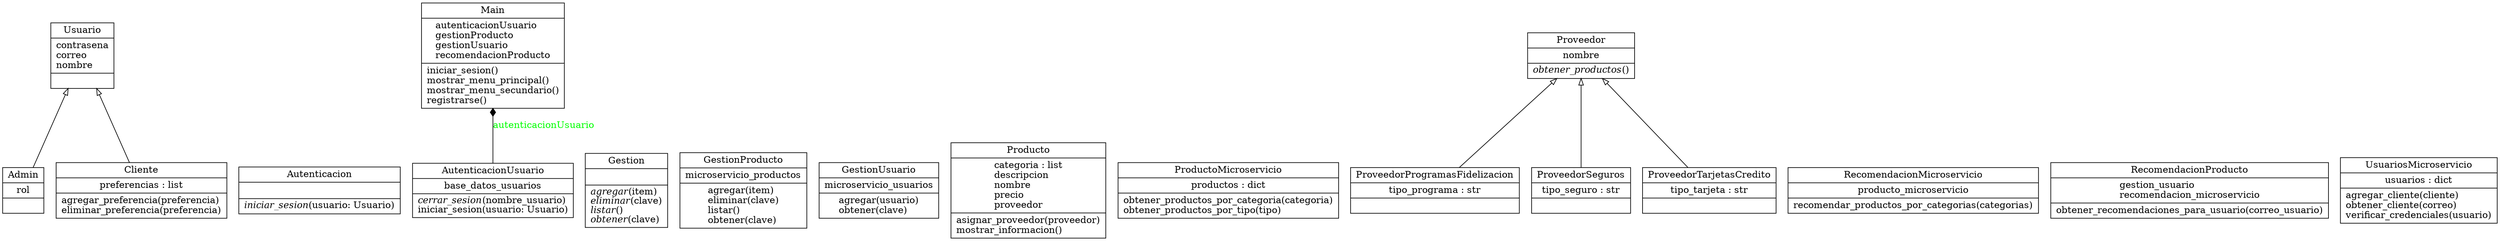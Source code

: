 digraph "classes" {
rankdir=BT
charset="utf-8"
"Usuario.Admin" [color="black", fontcolor="black", label=<{Admin|rol<br ALIGN="LEFT"/>|}>, shape="record", style="solid"];
"Autenticacion.Autenticacion" [color="black", fontcolor="black", label=<{Autenticacion|<br ALIGN="LEFT"/>|<I>iniciar_sesion</I>(usuario: Usuario)<br ALIGN="LEFT"/>}>, shape="record", style="solid"];
"AutenticacionUsuario.AutenticacionUsuario" [color="black", fontcolor="black", label=<{AutenticacionUsuario|base_datos_usuarios<br ALIGN="LEFT"/>|<I>cerrar_sesion</I>(nombre_usuario)<br ALIGN="LEFT"/>iniciar_sesion(usuario: Usuario)<br ALIGN="LEFT"/>}>, shape="record", style="solid"];
"Usuario.Cliente" [color="black", fontcolor="black", label=<{Cliente|preferencias : list<br ALIGN="LEFT"/>|agregar_preferencia(preferencia)<br ALIGN="LEFT"/>eliminar_preferencia(preferencia)<br ALIGN="LEFT"/>}>, shape="record", style="solid"];
"Gestion.Gestion" [color="black", fontcolor="black", label=<{Gestion|<br ALIGN="LEFT"/>|<I>agregar</I>(item)<br ALIGN="LEFT"/><I>eliminar</I>(clave)<br ALIGN="LEFT"/><I>listar</I>()<br ALIGN="LEFT"/><I>obtener</I>(clave)<br ALIGN="LEFT"/>}>, shape="record", style="solid"];
"GestionProducto.GestionProducto" [color="black", fontcolor="black", label=<{GestionProducto|microservicio_productos<br ALIGN="LEFT"/>|agregar(item)<br ALIGN="LEFT"/>eliminar(clave)<br ALIGN="LEFT"/>listar()<br ALIGN="LEFT"/>obtener(clave)<br ALIGN="LEFT"/>}>, shape="record", style="solid"];
"GestionUsuario.GestionUsuario" [color="black", fontcolor="black", label=<{GestionUsuario|microservicio_usuarios<br ALIGN="LEFT"/>|agregar(usuario)<br ALIGN="LEFT"/>obtener(clave)<br ALIGN="LEFT"/>}>, shape="record", style="solid"];
"main.Main" [color="black", fontcolor="black", label=<{Main|autenticacionUsuario<br ALIGN="LEFT"/>gestionProducto<br ALIGN="LEFT"/>gestionUsuario<br ALIGN="LEFT"/>recomendacionProducto<br ALIGN="LEFT"/>|iniciar_sesion()<br ALIGN="LEFT"/>mostrar_menu_principal()<br ALIGN="LEFT"/>mostrar_menu_secundario()<br ALIGN="LEFT"/>registrarse()<br ALIGN="LEFT"/>}>, shape="record", style="solid"];
"Producto.Producto" [color="black", fontcolor="black", label=<{Producto|categoria : list<br ALIGN="LEFT"/>descripcion<br ALIGN="LEFT"/>nombre<br ALIGN="LEFT"/>precio<br ALIGN="LEFT"/>proveedor<br ALIGN="LEFT"/>|asignar_proveedor(proveedor)<br ALIGN="LEFT"/>mostrar_informacion()<br ALIGN="LEFT"/>}>, shape="record", style="solid"];
"ProductoMicroservicio.ProductoMicroservicio" [color="black", fontcolor="black", label=<{ProductoMicroservicio|productos : dict<br ALIGN="LEFT"/>|obtener_productos_por_categoria(categoria)<br ALIGN="LEFT"/>obtener_productos_por_tipo(tipo)<br ALIGN="LEFT"/>}>, shape="record", style="solid"];
"Proveedor.Proveedor" [color="black", fontcolor="black", label=<{Proveedor|nombre<br ALIGN="LEFT"/>|<I>obtener_productos</I>()<br ALIGN="LEFT"/>}>, shape="record", style="solid"];
"Proveedor.ProveedorProgramasFidelizacion" [color="black", fontcolor="black", label=<{ProveedorProgramasFidelizacion|tipo_programa : str<br ALIGN="LEFT"/>|}>, shape="record", style="solid"];
"Proveedor.ProveedorSeguros" [color="black", fontcolor="black", label=<{ProveedorSeguros|tipo_seguro : str<br ALIGN="LEFT"/>|}>, shape="record", style="solid"];
"Proveedor.ProveedorTarjetasCredito" [color="black", fontcolor="black", label=<{ProveedorTarjetasCredito|tipo_tarjeta : str<br ALIGN="LEFT"/>|}>, shape="record", style="solid"];
"RecomendacionMicroservicio.RecomendacionMicroservicio" [color="black", fontcolor="black", label=<{RecomendacionMicroservicio|producto_microservicio<br ALIGN="LEFT"/>|recomendar_productos_por_categorias(categorias)<br ALIGN="LEFT"/>}>, shape="record", style="solid"];
"RecomendacionProducto.RecomendacionProducto" [color="black", fontcolor="black", label=<{RecomendacionProducto|gestion_usuario<br ALIGN="LEFT"/>recomendacion_microservicio<br ALIGN="LEFT"/>|obtener_recomendaciones_para_usuario(correo_usuario)<br ALIGN="LEFT"/>}>, shape="record", style="solid"];
"Usuario.Usuario" [color="black", fontcolor="black", label=<{Usuario|contrasena<br ALIGN="LEFT"/>correo<br ALIGN="LEFT"/>nombre<br ALIGN="LEFT"/>|}>, shape="record", style="solid"];
"UsuariosMicroservicio.UsuariosMicroservicio" [color="black", fontcolor="black", label=<{UsuariosMicroservicio|usuarios : dict<br ALIGN="LEFT"/>|agregar_cliente(cliente)<br ALIGN="LEFT"/>obtener_cliente(correo)<br ALIGN="LEFT"/>verificar_credenciales(usuario)<br ALIGN="LEFT"/>}>, shape="record", style="solid"];
"Proveedor.ProveedorProgramasFidelizacion" -> "Proveedor.Proveedor" [arrowhead="empty", arrowtail="none"];
"Proveedor.ProveedorSeguros" -> "Proveedor.Proveedor" [arrowhead="empty", arrowtail="none"];
"Proveedor.ProveedorTarjetasCredito" -> "Proveedor.Proveedor" [arrowhead="empty", arrowtail="none"];
"Usuario.Admin" -> "Usuario.Usuario" [arrowhead="empty", arrowtail="none"];
"Usuario.Cliente" -> "Usuario.Usuario" [arrowhead="empty", arrowtail="none"];
"AutenticacionUsuario.AutenticacionUsuario" -> "main.Main" [arrowhead="diamond", arrowtail="none", fontcolor="green", label="autenticacionUsuario", style="solid"];
}
